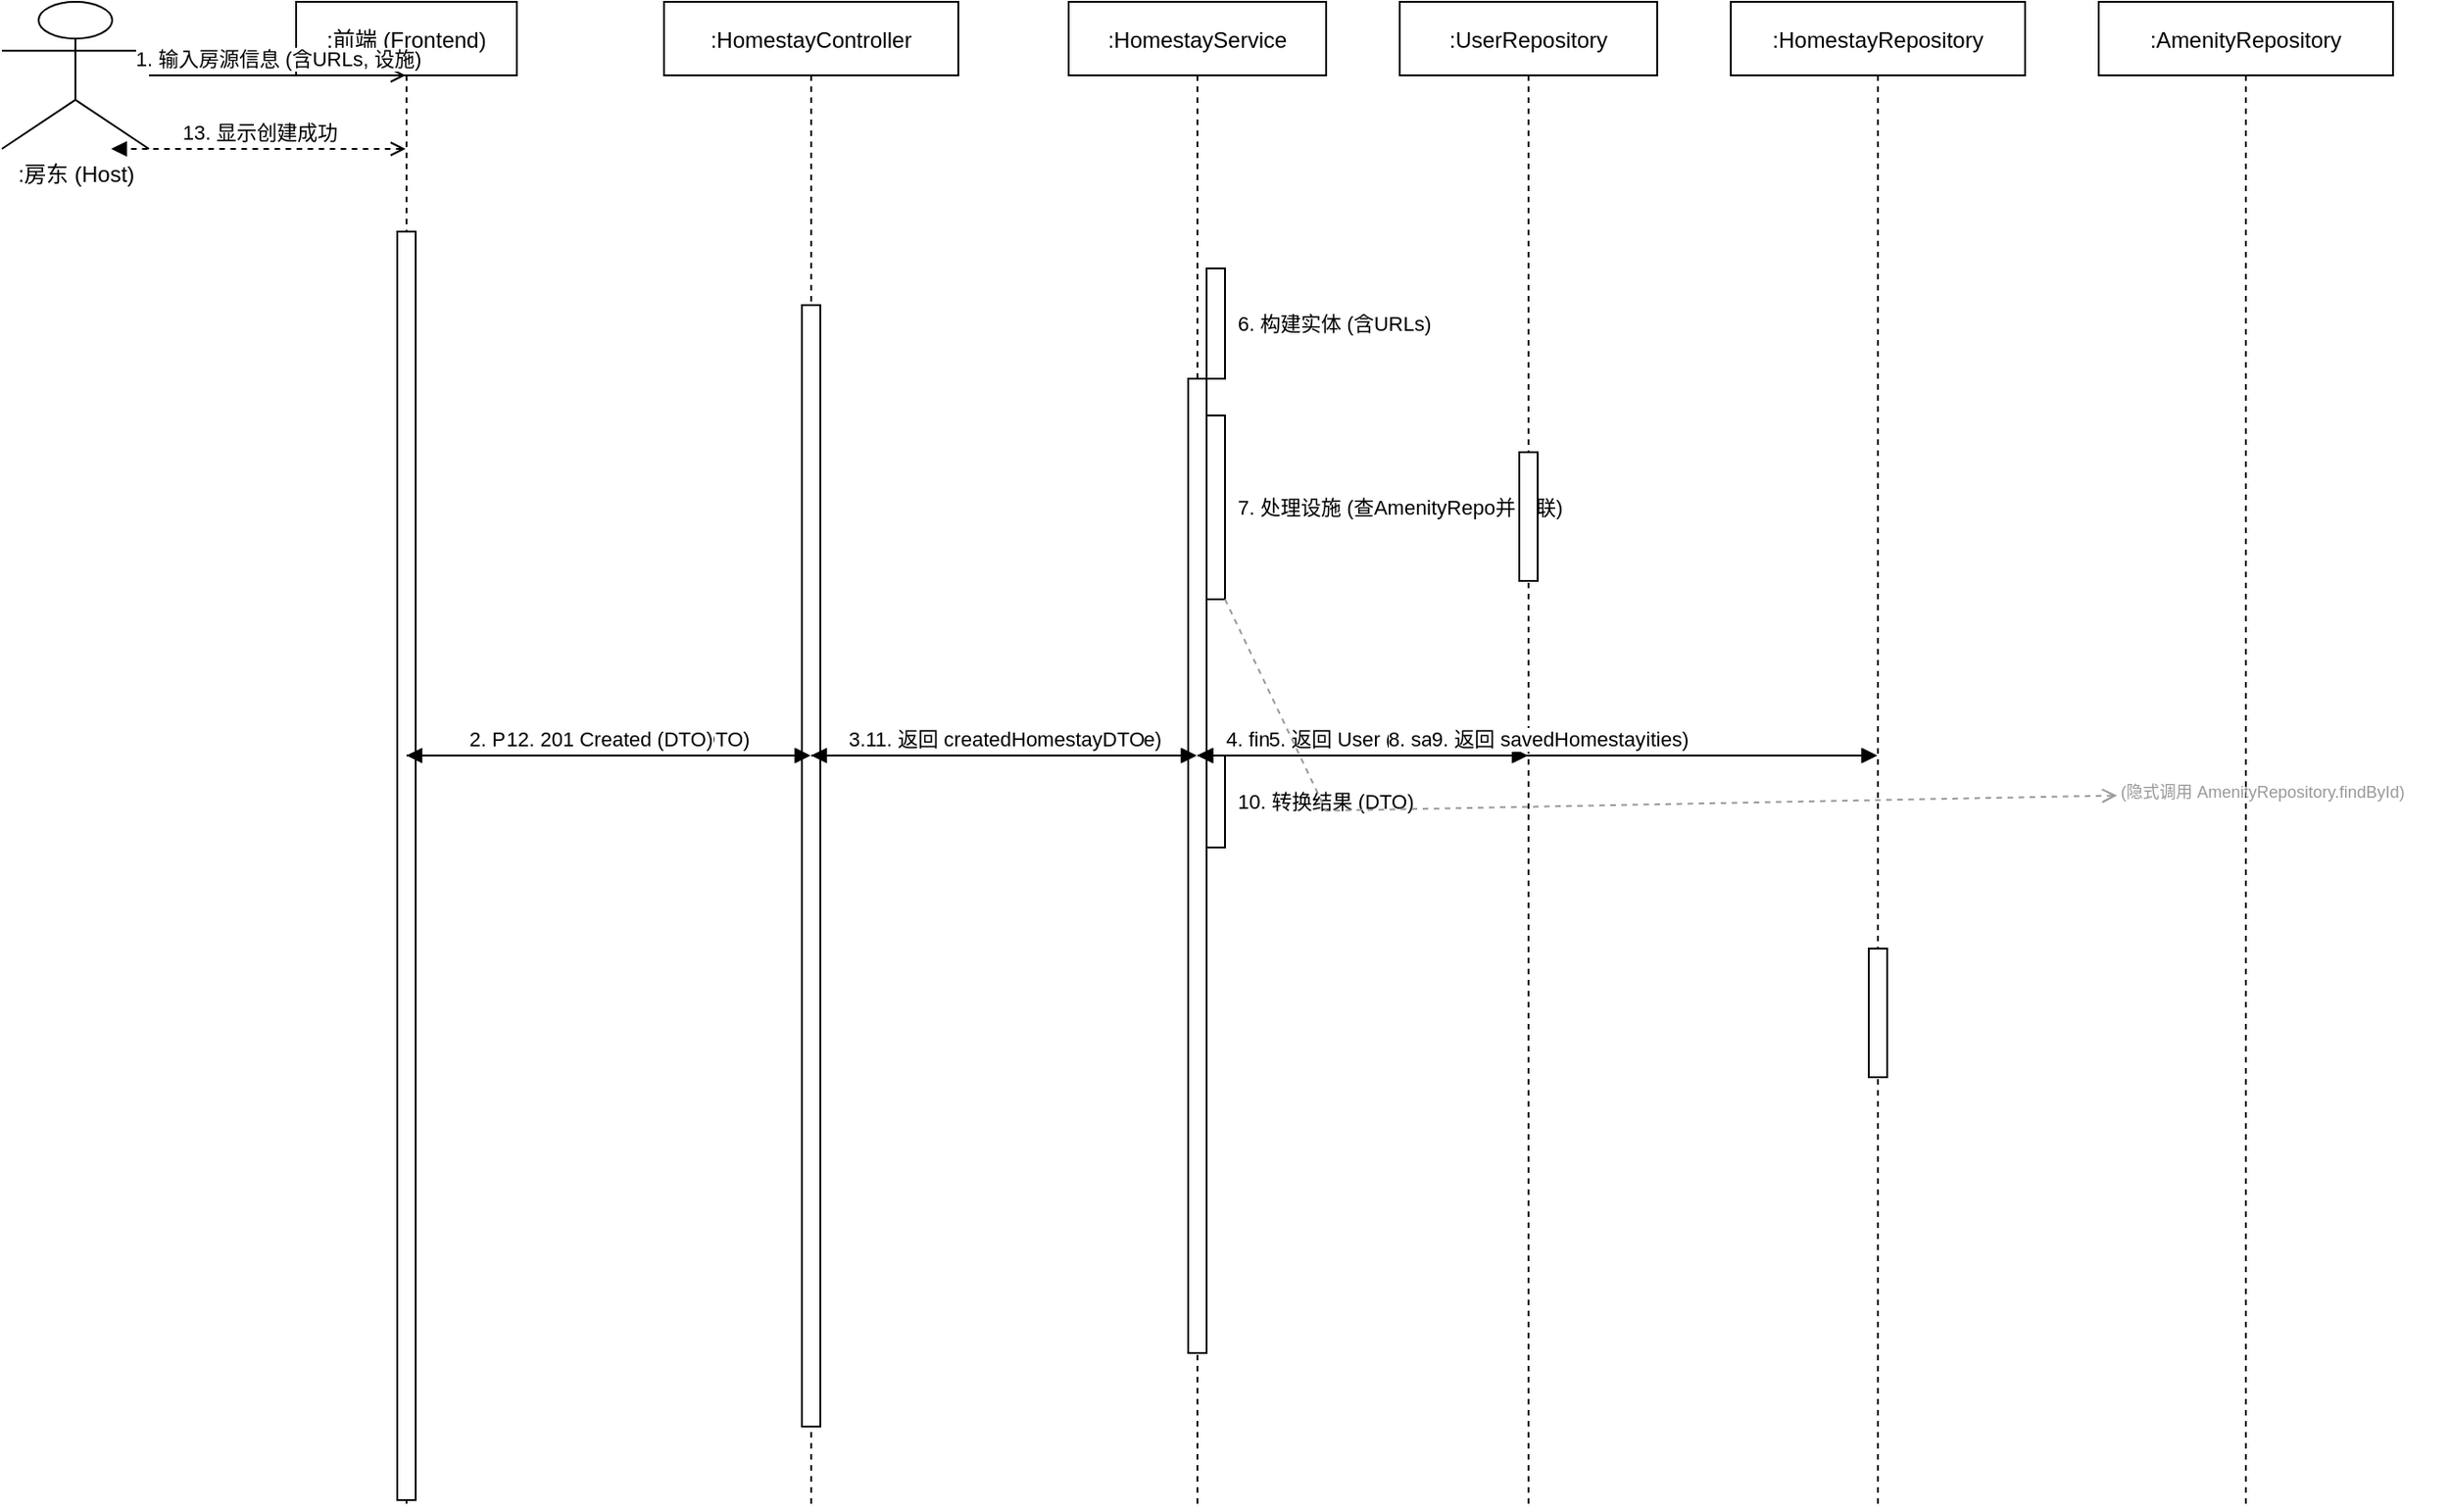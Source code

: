 <mxfile version="26.2.2">
  <diagram id="seq_listing_id_v2" name="Homestay Listing Sequence Diagram (Simplified)">
    <mxGraphModel dx="2060" dy="1222" grid="1" gridSize="10" guides="1" tooltips="1" connect="1" arrows="1" fold="1" page="1" pageScale="1" pageWidth="1169" pageHeight="1654" math="0" shadow="0">
      <root>
        <mxCell id="0" />
        <mxCell id="1" parent="0" />
        <mxCell id="lifeline_host" value=":房东 (Host)" style="shape=umlActor;verticalLabelPosition=bottom;verticalAlign=top;html=1;outlineConnect=0;" parent="1" vertex="1">
          <mxGeometry x="40" y="40" width="80" height="80" as="geometry" />
        </mxCell>
        <mxCell id="lifeline_frontend" value=":前端 (Frontend)" style="shape=umlLifeline;perimeter=lifelinePerimeter;container=1;collapsible=0;recursiveResize=0;rounded=0;shadow=0;strokeWidth=1;" parent="1" vertex="1">
          <mxGeometry x="200" y="40" width="120" height="820" as="geometry" />
        </mxCell>
        <mxCell id="activate_frontend_1" value="" style="html=1;points=[];perimeter=orthogonalPerimeter;" parent="lifeline_frontend" vertex="1">
          <mxGeometry x="55" y="125" width="10" height="690" as="geometry" />
        </mxCell>
        <mxCell id="lifeline_controller" value=":HomestayController" style="shape=umlLifeline;perimeter=lifelinePerimeter;container=1;collapsible=0;recursiveResize=0;rounded=0;shadow=0;strokeWidth=1;" parent="1" vertex="1">
          <mxGeometry x="400" y="40" width="160" height="820" as="geometry" />
        </mxCell>
        <mxCell id="activate_controller_1" value="" style="html=1;points=[];perimeter=orthogonalPerimeter;" parent="lifeline_controller" vertex="1">
          <mxGeometry x="75" y="165" width="10" height="610" as="geometry" />
        </mxCell>
        <mxCell id="lifeline_service" value=":HomestayService" style="shape=umlLifeline;perimeter=lifelinePerimeter;container=1;collapsible=0;recursiveResize=0;rounded=0;shadow=0;strokeWidth=1;" parent="1" vertex="1">
          <mxGeometry x="620" y="40" width="140" height="820" as="geometry" />
        </mxCell>
        <mxCell id="activate_service_1" value="" style="html=1;points=[];perimeter=orthogonalPerimeter;" parent="lifeline_service" vertex="1">
          <mxGeometry x="65" y="205" width="10" height="530" as="geometry" />
        </mxCell>
        <mxCell id="activate_service_build" value="6. 构建实体 (含URLs)" style="html=1;points=[];perimeter=orthogonalPerimeter;align=left;verticalAlign=middle;labelPosition=right;verticalLabelPosition=middle;spacingLeft=5;fontSize=11;" parent="lifeline_service" vertex="1">
          <mxGeometry x="75" y="145" width="10" height="60" as="geometry" />
        </mxCell>
        <mxCell id="activate_service_amenity" value="7. 处理设施 (查AmenityRepo并关联)" style="html=1;points=[];perimeter=orthogonalPerimeter;align=left;verticalAlign=middle;labelPosition=right;verticalLabelPosition=middle;spacingLeft=5;fontSize=11;" parent="lifeline_service" vertex="1">
          <mxGeometry x="75" y="225" width="10" height="100" as="geometry" />
        </mxCell>
        <mxCell id="activate_service_convert" value="10. 转换结果 (DTO)" style="html=1;points=[];perimeter=orthogonalPerimeter;align=left;verticalAlign=middle;labelPosition=right;verticalLabelPosition=middle;spacingLeft=5;fontSize=11;" parent="lifeline_service" vertex="1">
          <mxGeometry x="75" y="410" width="10" height="50" as="geometry" />
        </mxCell>
        <mxCell id="lifeline_user_repo" value=":UserRepository" style="shape=umlLifeline;perimeter=lifelinePerimeter;container=1;collapsible=0;recursiveResize=0;rounded=0;shadow=0;strokeWidth=1;" parent="1" vertex="1">
          <mxGeometry x="800" y="40" width="140" height="820" as="geometry" />
        </mxCell>
        <mxCell id="activate_userrepo_1" value="" style="html=1;points=[];perimeter=orthogonalPerimeter;" parent="lifeline_user_repo" vertex="1">
          <mxGeometry x="65" y="245" width="10" height="70" as="geometry" />
        </mxCell>
        <mxCell id="lifeline_homestay_repo" value=":HomestayRepository" style="shape=umlLifeline;perimeter=lifelinePerimeter;container=1;collapsible=0;recursiveResize=0;rounded=0;shadow=0;strokeWidth=1;" parent="1" vertex="1">
          <mxGeometry x="980" y="40" width="160" height="820" as="geometry" />
        </mxCell>
        <mxCell id="activate_homestayrepo_1" value="" style="html=1;points=[];perimeter=orthogonalPerimeter;" parent="lifeline_homestay_repo" vertex="1">
          <mxGeometry x="75" y="515" width="10" height="70" as="geometry" />
        </mxCell>
        <mxCell id="lifeline_amenity_repo" value=":AmenityRepository" style="shape=umlLifeline;perimeter=lifelinePerimeter;container=1;collapsible=0;recursiveResize=0;rounded=0;shadow=0;strokeWidth=1;" parent="1" vertex="1">
          <mxGeometry x="1180" y="40" width="160" height="820" as="geometry" />
        </mxCell>
        <mxCell id="msg_host_input" value="1. 输入房源信息 (含URLs, 设施)" style="html=1;verticalAlign=bottom;startArrow=none;endArrow=open;dashed=0;strokeWidth=1;fontSize=11;" parent="1" source="lifeline_host" target="lifeline_frontend" edge="1">
          <mxGeometry relative="1" as="geometry">
            <mxPoint x="120" y="160" as="sourcePoint" />
            <mxPoint x="260" y="160" as="targetPoint" />
          </mxGeometry>
        </mxCell>
        <mxCell id="msg_frontend_controller" value="2. POST /api/homestays (DTO)" style="html=1;verticalAlign=bottom;startArrow=none;endArrow=block;dashed=0;strokeWidth=1;fontSize=11;" parent="1" source="lifeline_frontend" target="lifeline_controller" edge="1">
          <mxGeometry relative="1" as="geometry">
            <mxPoint x="265" y="200" as="sourcePoint" />
            <mxPoint x="480" y="200" as="targetPoint" />
          </mxGeometry>
        </mxCell>
        <mxCell id="msg_controller_service" value="3. createHomestay(dto, username)" style="html=1;verticalAlign=bottom;startArrow=none;endArrow=block;dashed=0;strokeWidth=1;fontSize=11;" parent="1" source="lifeline_controller" target="lifeline_service" edge="1">
          <mxGeometry relative="1" as="geometry">
            <mxPoint x="485" y="240" as="sourcePoint" />
            <mxPoint x="690" y="240" as="targetPoint" />
          </mxGeometry>
        </mxCell>
        <mxCell id="msg_service_userrepo" value="4. findByUsername(username)" style="html=1;verticalAlign=bottom;startArrow=none;endArrow=block;dashed=0;strokeWidth=1;fontSize=11;" parent="1" source="lifeline_service" target="lifeline_user_repo" edge="1">
          <mxGeometry relative="1" as="geometry">
            <mxPoint x="700" y="280" as="sourcePoint" />
            <mxPoint x="870" y="280" as="targetPoint" />
          </mxGeometry>
        </mxCell>
        <mxCell id="msg_userrepo_service" value="5. 返回 User (Owner)" style="html=1;verticalAlign=bottom;startArrow=open;endArrow=block;dashed=1;strokeWidth=1;fontSize=11;" parent="1" source="lifeline_user_repo" target="lifeline_service" edge="1">
          <mxGeometry relative="1" as="geometry">
            <mxPoint x="870" y="330" as="sourcePoint" />
            <mxPoint x="700" y="330" as="targetPoint" />
          </mxGeometry>
        </mxCell>
        <mxCell id="note_implicit_amenity_repo" value="(隐式调用 AmenityRepository.findById)" style="text;html=1;align=left;verticalAlign=middle;resizable=0;points=[];autosize=1;strokeColor=none;fillColor=none;fontSize=9;fontColor=#999999;" parent="1" vertex="1">
          <mxGeometry x="1190" y="460" width="180" height="20" as="geometry" />
        </mxCell>
        <mxCell id="edge_service_amenity_note" value="" style="endArrow=open;html=1;rounded=0;dashed=1;strokeColor=#999999;" parent="1" source="activate_service_amenity" target="note_implicit_amenity_repo" edge="1">
          <mxGeometry width="50" height="50" relative="1" as="geometry">
            <mxPoint x="720" y="480" as="sourcePoint" />
            <mxPoint x="1180" y="470" as="targetPoint" />
            <Array as="points">
              <mxPoint x="760" y="480" />
            </Array>
          </mxGeometry>
        </mxCell>
        <mxCell id="msg_service_homestayrepo_save" value="8. save(homestay with amenities)" style="html=1;verticalAlign=bottom;startArrow=none;endArrow=block;dashed=0;strokeWidth=1;fontSize=11;" parent="1" source="lifeline_service" target="lifeline_homestay_repo" edge="1">
          <mxGeometry relative="1" as="geometry">
            <mxPoint x="700" y="550" as="sourcePoint" />
            <mxPoint x="1060" y="550" as="targetPoint" />
          </mxGeometry>
        </mxCell>
        <mxCell id="msg_homestayrepo_service_save" value="9. 返回 savedHomestay" style="html=1;verticalAlign=bottom;startArrow=open;endArrow=block;dashed=1;strokeWidth=1;fontSize=11;" parent="1" source="lifeline_homestay_repo" target="lifeline_service" edge="1">
          <mxGeometry relative="1" as="geometry">
            <mxPoint x="1060" y="595" as="sourcePoint" />
            <mxPoint x="700" y="595" as="targetPoint" />
          </mxGeometry>
        </mxCell>
        <mxCell id="msg_service_controller" value="11. 返回 createdHomestayDTO" style="html=1;verticalAlign=bottom;startArrow=open;endArrow=block;dashed=1;strokeWidth=1;fontSize=11;" parent="1" source="lifeline_service" target="lifeline_controller" edge="1">
          <mxGeometry relative="1" as="geometry">
            <mxPoint x="690" y="710" as="sourcePoint" />
            <mxPoint x="485" y="710" as="targetPoint" />
          </mxGeometry>
        </mxCell>
        <mxCell id="msg_controller_frontend" value="12. 201 Created (DTO)" style="html=1;verticalAlign=bottom;startArrow=open;endArrow=block;dashed=1;strokeWidth=1;fontSize=11;" parent="1" source="lifeline_controller" target="lifeline_frontend" edge="1">
          <mxGeometry relative="1" as="geometry">
            <mxPoint x="480" y="750" as="sourcePoint" />
            <mxPoint x="265" y="750" as="targetPoint" />
          </mxGeometry>
        </mxCell>
        <mxCell id="msg_frontend_host" value="13. 显示创建成功" style="html=1;verticalAlign=bottom;startArrow=open;endArrow=block;dashed=1;strokeWidth=1;fontSize=11;" parent="1" source="lifeline_frontend" target="lifeline_host" edge="1">
          <mxGeometry relative="1" as="geometry">
            <mxPoint x="260" y="790" as="sourcePoint" />
            <mxPoint x="120" y="790" as="targetPoint" />
          </mxGeometry>
        </mxCell>
      </root>
    </mxGraphModel>
  </diagram>
</mxfile>
